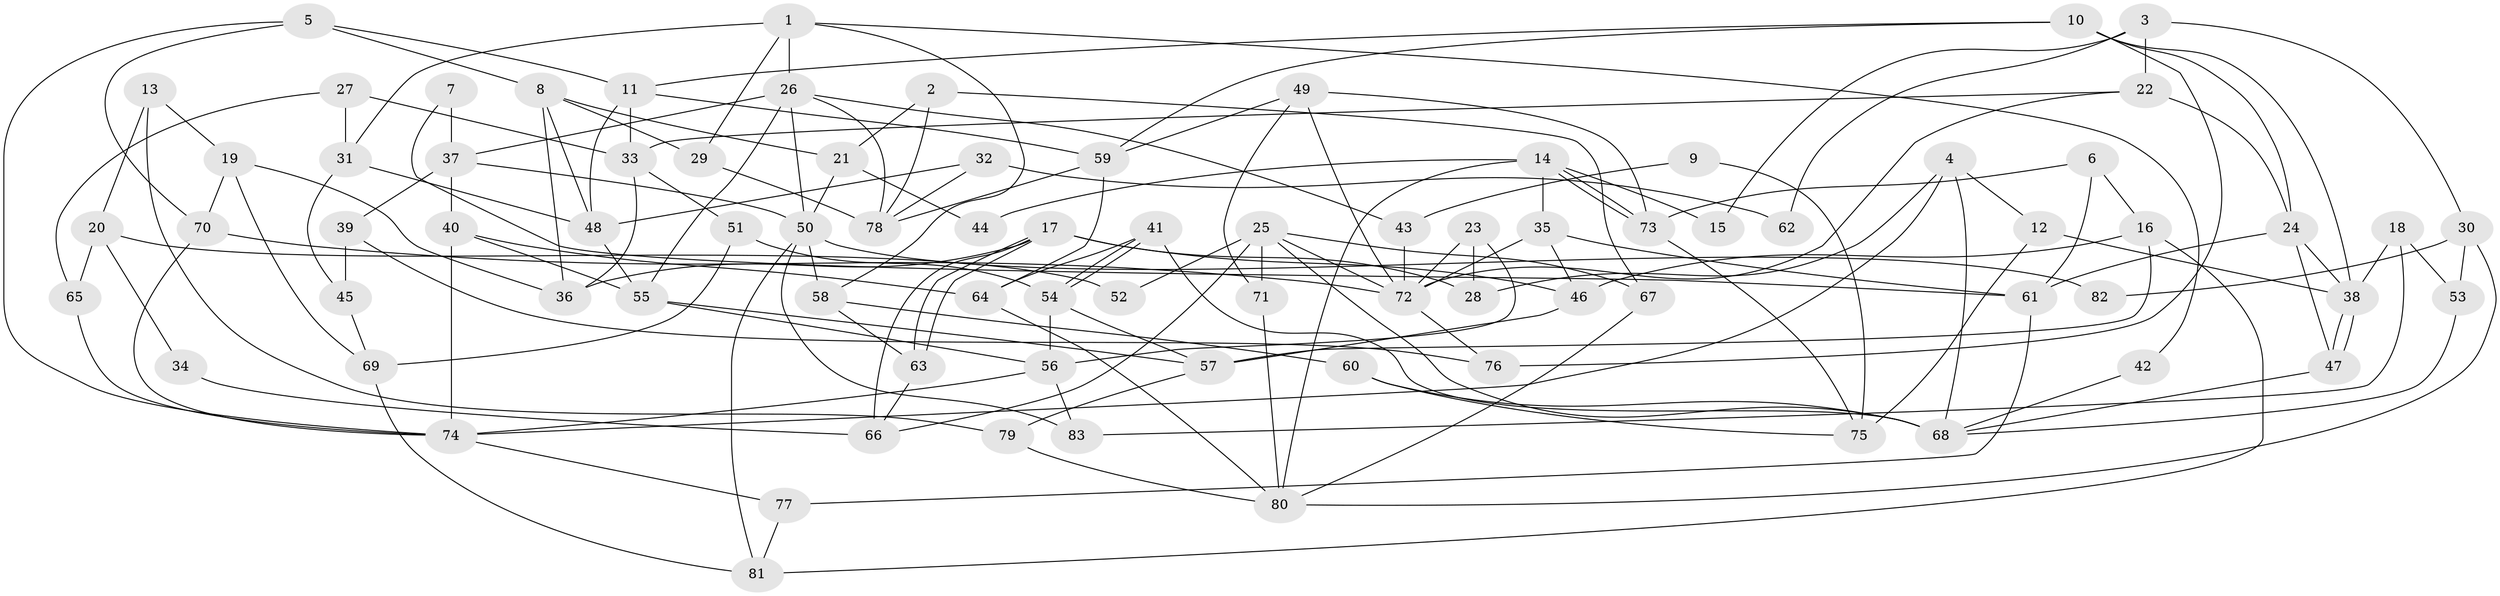 // Generated by graph-tools (version 1.1) at 2025/11/02/27/25 16:11:22]
// undirected, 83 vertices, 166 edges
graph export_dot {
graph [start="1"]
  node [color=gray90,style=filled];
  1;
  2;
  3;
  4;
  5;
  6;
  7;
  8;
  9;
  10;
  11;
  12;
  13;
  14;
  15;
  16;
  17;
  18;
  19;
  20;
  21;
  22;
  23;
  24;
  25;
  26;
  27;
  28;
  29;
  30;
  31;
  32;
  33;
  34;
  35;
  36;
  37;
  38;
  39;
  40;
  41;
  42;
  43;
  44;
  45;
  46;
  47;
  48;
  49;
  50;
  51;
  52;
  53;
  54;
  55;
  56;
  57;
  58;
  59;
  60;
  61;
  62;
  63;
  64;
  65;
  66;
  67;
  68;
  69;
  70;
  71;
  72;
  73;
  74;
  75;
  76;
  77;
  78;
  79;
  80;
  81;
  82;
  83;
  1 -- 26;
  1 -- 29;
  1 -- 31;
  1 -- 42;
  1 -- 58;
  2 -- 67;
  2 -- 78;
  2 -- 21;
  3 -- 22;
  3 -- 30;
  3 -- 15;
  3 -- 62;
  4 -- 74;
  4 -- 68;
  4 -- 12;
  4 -- 28;
  5 -- 74;
  5 -- 8;
  5 -- 11;
  5 -- 70;
  6 -- 16;
  6 -- 73;
  6 -- 61;
  7 -- 37;
  7 -- 61;
  8 -- 48;
  8 -- 36;
  8 -- 21;
  8 -- 29;
  9 -- 43;
  9 -- 75;
  10 -- 24;
  10 -- 59;
  10 -- 11;
  10 -- 38;
  10 -- 76;
  11 -- 33;
  11 -- 48;
  11 -- 59;
  12 -- 38;
  12 -- 75;
  13 -- 79;
  13 -- 19;
  13 -- 20;
  14 -- 73;
  14 -- 73;
  14 -- 80;
  14 -- 15;
  14 -- 35;
  14 -- 44;
  16 -- 46;
  16 -- 57;
  16 -- 81;
  17 -- 63;
  17 -- 63;
  17 -- 36;
  17 -- 28;
  17 -- 46;
  17 -- 66;
  18 -- 83;
  18 -- 38;
  18 -- 53;
  19 -- 69;
  19 -- 70;
  19 -- 36;
  20 -- 65;
  20 -- 34;
  20 -- 52;
  21 -- 44;
  21 -- 50;
  22 -- 72;
  22 -- 24;
  22 -- 33;
  23 -- 28;
  23 -- 72;
  23 -- 56;
  24 -- 38;
  24 -- 61;
  24 -- 47;
  25 -- 66;
  25 -- 68;
  25 -- 52;
  25 -- 67;
  25 -- 71;
  25 -- 72;
  26 -- 55;
  26 -- 50;
  26 -- 37;
  26 -- 43;
  26 -- 78;
  27 -- 31;
  27 -- 33;
  27 -- 65;
  29 -- 78;
  30 -- 53;
  30 -- 80;
  30 -- 82;
  31 -- 45;
  31 -- 48;
  32 -- 78;
  32 -- 48;
  32 -- 62;
  33 -- 36;
  33 -- 51;
  34 -- 66;
  35 -- 72;
  35 -- 46;
  35 -- 61;
  37 -- 40;
  37 -- 39;
  37 -- 50;
  38 -- 47;
  38 -- 47;
  39 -- 76;
  39 -- 45;
  40 -- 74;
  40 -- 55;
  40 -- 64;
  41 -- 54;
  41 -- 54;
  41 -- 68;
  41 -- 64;
  42 -- 68;
  43 -- 72;
  45 -- 69;
  46 -- 57;
  47 -- 68;
  48 -- 55;
  49 -- 59;
  49 -- 72;
  49 -- 71;
  49 -- 73;
  50 -- 58;
  50 -- 81;
  50 -- 82;
  50 -- 83;
  51 -- 54;
  51 -- 69;
  53 -- 68;
  54 -- 56;
  54 -- 57;
  55 -- 57;
  55 -- 56;
  56 -- 74;
  56 -- 83;
  57 -- 79;
  58 -- 60;
  58 -- 63;
  59 -- 64;
  59 -- 78;
  60 -- 75;
  60 -- 68;
  61 -- 77;
  63 -- 66;
  64 -- 80;
  65 -- 74;
  67 -- 80;
  69 -- 81;
  70 -- 74;
  70 -- 72;
  71 -- 80;
  72 -- 76;
  73 -- 75;
  74 -- 77;
  77 -- 81;
  79 -- 80;
}
